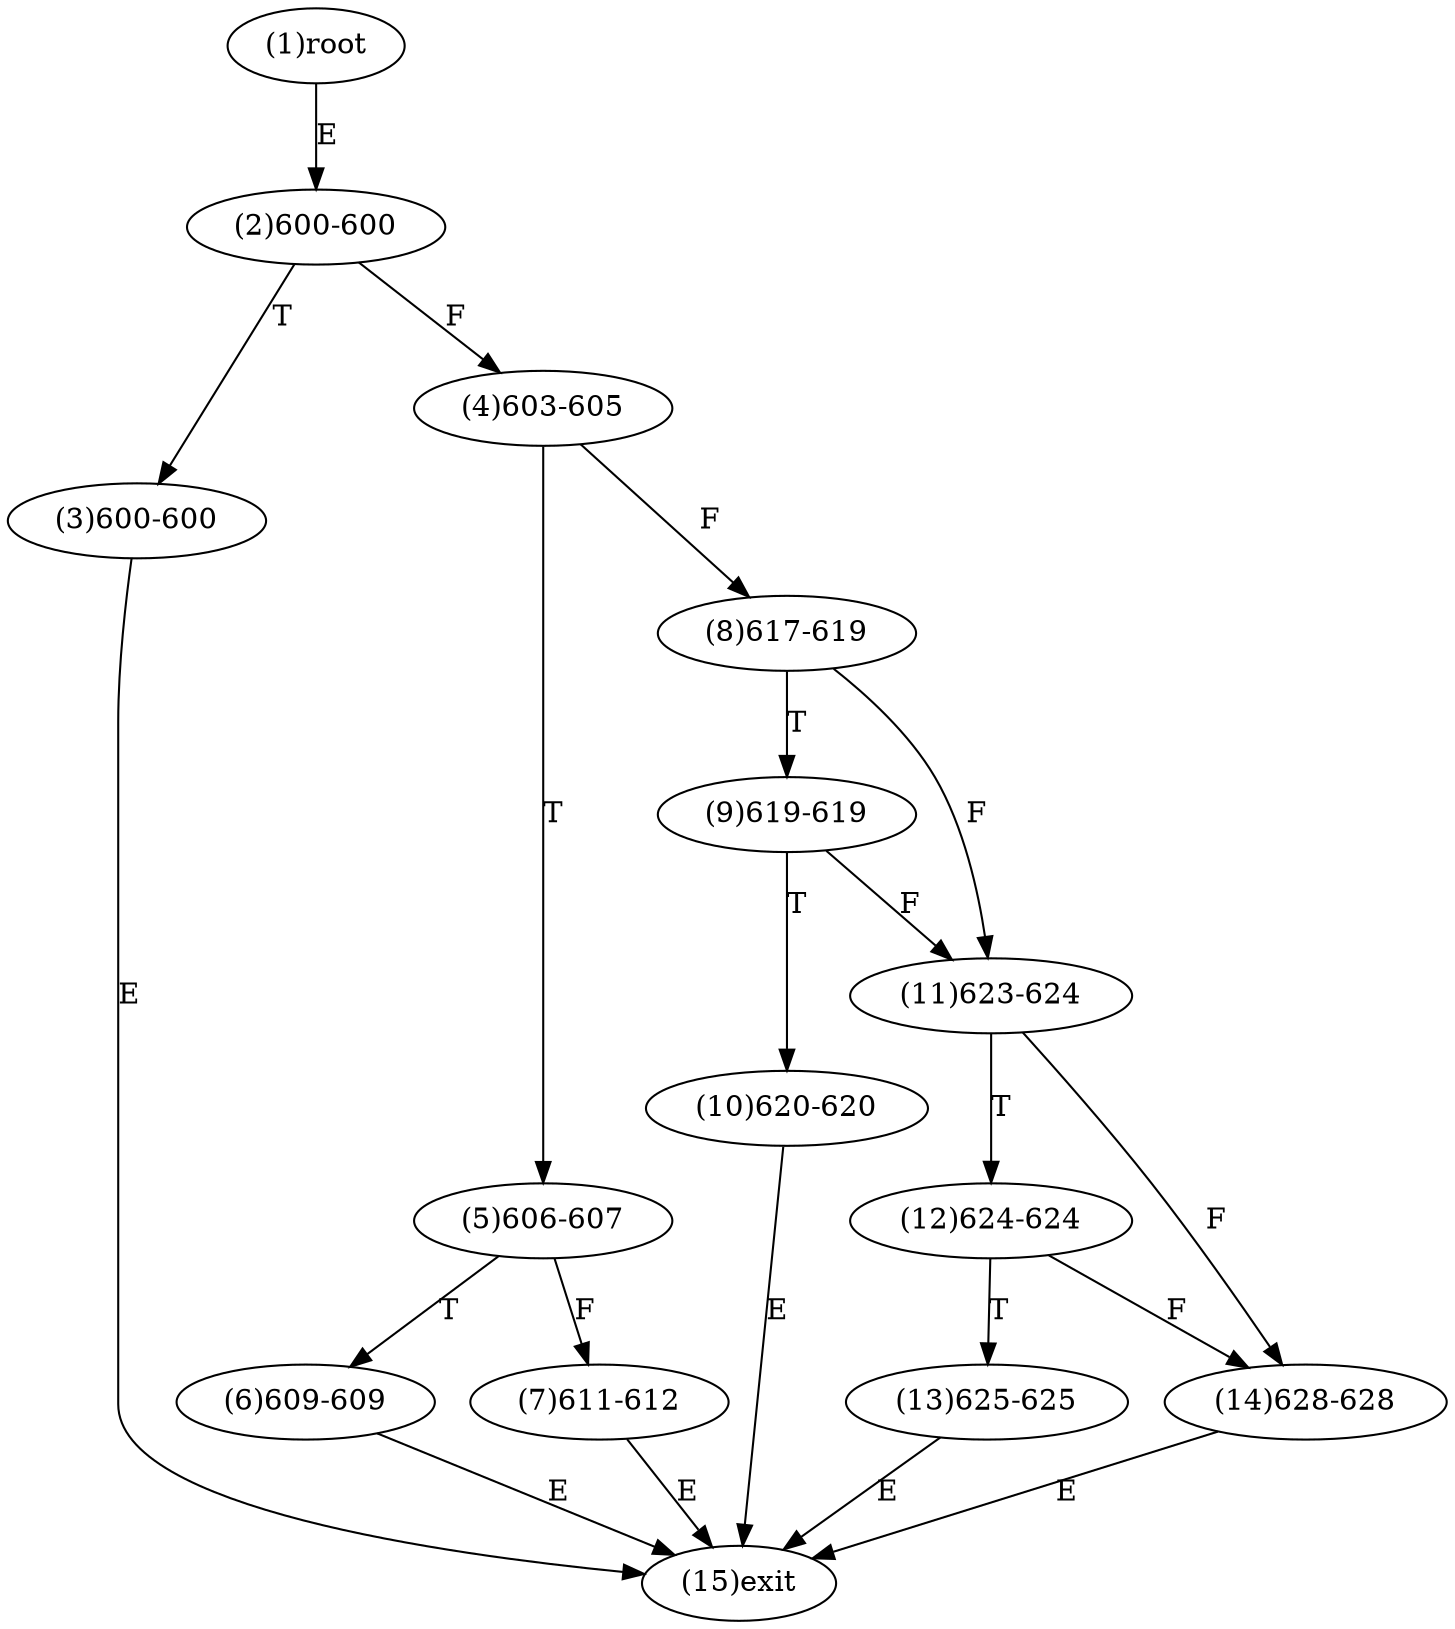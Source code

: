 digraph "" { 
1[ label="(1)root"];
2[ label="(2)600-600"];
3[ label="(3)600-600"];
4[ label="(4)603-605"];
5[ label="(5)606-607"];
6[ label="(6)609-609"];
7[ label="(7)611-612"];
8[ label="(8)617-619"];
9[ label="(9)619-619"];
10[ label="(10)620-620"];
11[ label="(11)623-624"];
12[ label="(12)624-624"];
13[ label="(13)625-625"];
14[ label="(14)628-628"];
15[ label="(15)exit"];
1->2[ label="E"];
2->4[ label="F"];
2->3[ label="T"];
3->15[ label="E"];
4->8[ label="F"];
4->5[ label="T"];
5->7[ label="F"];
5->6[ label="T"];
6->15[ label="E"];
7->15[ label="E"];
8->11[ label="F"];
8->9[ label="T"];
9->11[ label="F"];
9->10[ label="T"];
10->15[ label="E"];
11->14[ label="F"];
11->12[ label="T"];
12->14[ label="F"];
12->13[ label="T"];
13->15[ label="E"];
14->15[ label="E"];
}